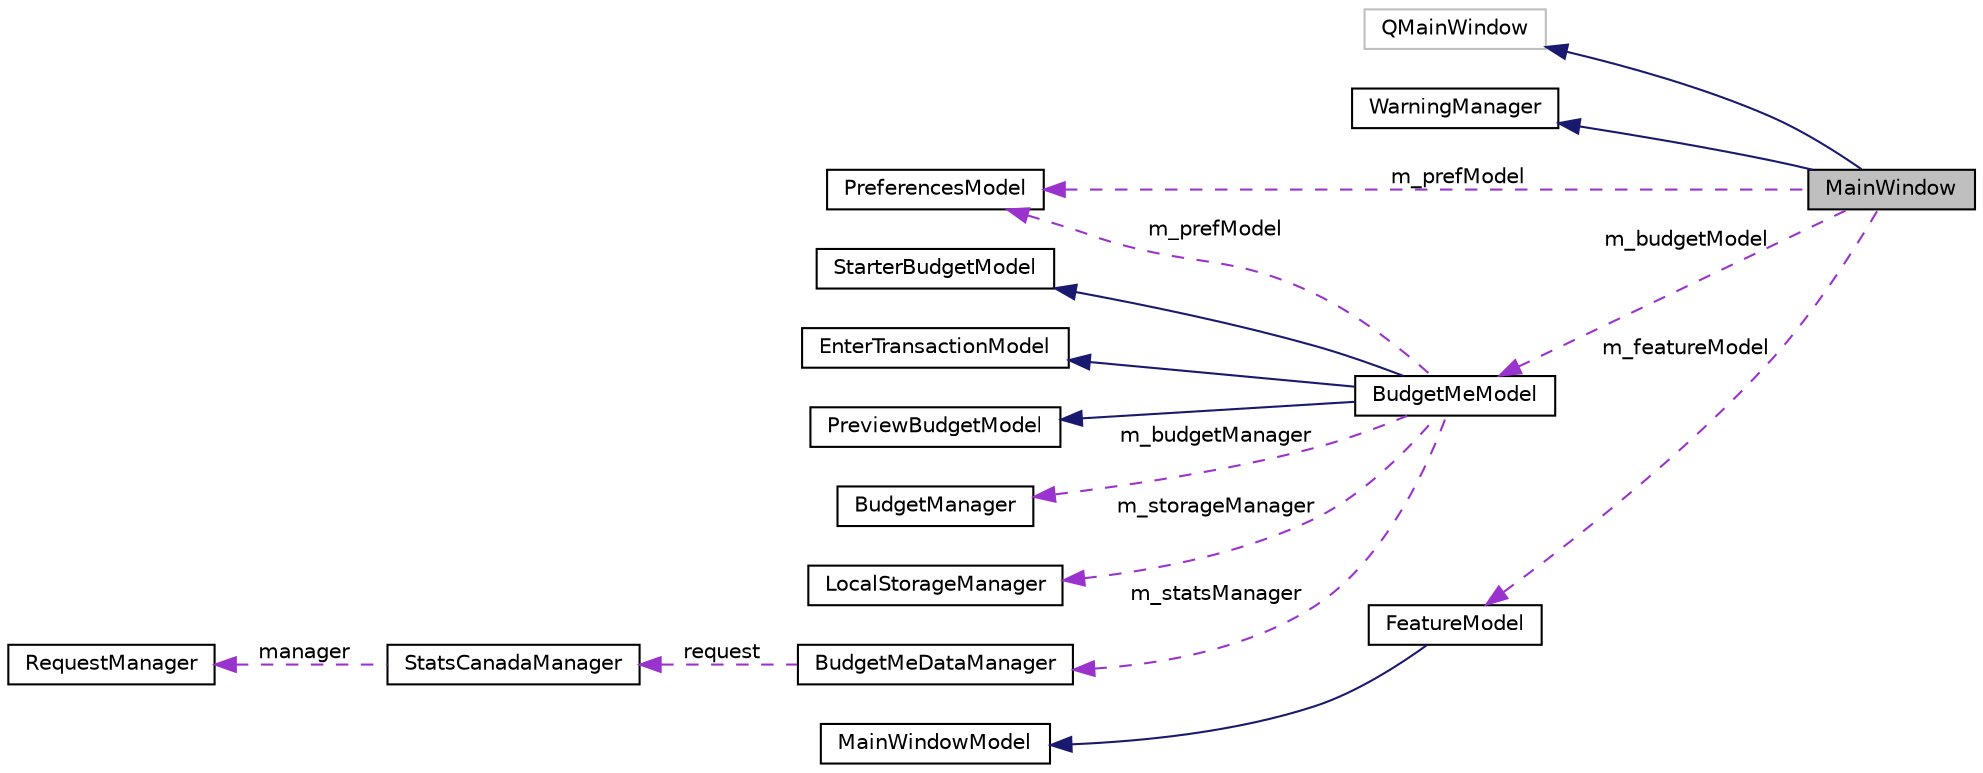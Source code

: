digraph "MainWindow"
{
 // LATEX_PDF_SIZE
  edge [fontname="Helvetica",fontsize="10",labelfontname="Helvetica",labelfontsize="10"];
  node [fontname="Helvetica",fontsize="10",shape=record];
  rankdir="LR";
  Node1 [label="MainWindow",height=0.2,width=0.4,color="black", fillcolor="grey75", style="filled", fontcolor="black",tooltip="Authenticated user window."];
  Node2 -> Node1 [dir="back",color="midnightblue",fontsize="10",style="solid",fontname="Helvetica"];
  Node2 [label="QMainWindow",height=0.2,width=0.4,color="grey75", fillcolor="white", style="filled",tooltip=" "];
  Node3 -> Node1 [dir="back",color="midnightblue",fontsize="10",style="solid",fontname="Helvetica"];
  Node3 [label="WarningManager",height=0.2,width=0.4,color="black", fillcolor="white", style="filled",URL="$classWarningManager.html",tooltip=" "];
  Node4 -> Node1 [dir="back",color="darkorchid3",fontsize="10",style="dashed",label=" m_prefModel" ,fontname="Helvetica"];
  Node4 [label="PreferencesModel",height=0.2,width=0.4,color="black", fillcolor="white", style="filled",URL="$classPreferencesModel.html",tooltip=" "];
  Node5 -> Node1 [dir="back",color="darkorchid3",fontsize="10",style="dashed",label=" m_budgetModel" ,fontname="Helvetica"];
  Node5 [label="BudgetMeModel",height=0.2,width=0.4,color="black", fillcolor="white", style="filled",URL="$classBudgetMeModel.html",tooltip=" "];
  Node6 -> Node5 [dir="back",color="midnightblue",fontsize="10",style="solid",fontname="Helvetica"];
  Node6 [label="StarterBudgetModel",height=0.2,width=0.4,color="black", fillcolor="white", style="filled",URL="$classStarterBudgetModel.html",tooltip=" "];
  Node7 -> Node5 [dir="back",color="midnightblue",fontsize="10",style="solid",fontname="Helvetica"];
  Node7 [label="EnterTransactionModel",height=0.2,width=0.4,color="black", fillcolor="white", style="filled",URL="$classEnterTransactionModel.html",tooltip=" "];
  Node8 -> Node5 [dir="back",color="midnightblue",fontsize="10",style="solid",fontname="Helvetica"];
  Node8 [label="PreviewBudgetModel",height=0.2,width=0.4,color="black", fillcolor="white", style="filled",URL="$classPreviewBudgetModel.html",tooltip=" "];
  Node9 -> Node5 [dir="back",color="darkorchid3",fontsize="10",style="dashed",label=" m_budgetManager" ,fontname="Helvetica"];
  Node9 [label="BudgetManager",height=0.2,width=0.4,color="black", fillcolor="white", style="filled",URL="$classBudgetManager.html",tooltip="BudgetMe Algorithms."];
  Node4 -> Node5 [dir="back",color="darkorchid3",fontsize="10",style="dashed",label=" m_prefModel" ,fontname="Helvetica"];
  Node10 -> Node5 [dir="back",color="darkorchid3",fontsize="10",style="dashed",label=" m_storageManager" ,fontname="Helvetica"];
  Node10 [label="LocalStorageManager",height=0.2,width=0.4,color="black", fillcolor="white", style="filled",URL="$classLocalStorageManager.html",tooltip="Interface for database models."];
  Node11 -> Node5 [dir="back",color="darkorchid3",fontsize="10",style="dashed",label=" m_statsManager" ,fontname="Helvetica"];
  Node11 [label="BudgetMeDataManager",height=0.2,width=0.4,color="black", fillcolor="white", style="filled",URL="$classBudgetMeDataManager.html",tooltip="An object that will retrieve data specifically for BudgetMe."];
  Node12 -> Node11 [dir="back",color="darkorchid3",fontsize="10",style="dashed",label=" request" ,fontname="Helvetica"];
  Node12 [label="StatsCanadaManager",height=0.2,width=0.4,color="black", fillcolor="white", style="filled",URL="$classStatsCanadaManager.html",tooltip="An object that will retrieve data from Statisitcs Canada."];
  Node13 -> Node12 [dir="back",color="darkorchid3",fontsize="10",style="dashed",label=" manager" ,fontname="Helvetica"];
  Node13 [label="RequestManager",height=0.2,width=0.4,color="black", fillcolor="white", style="filled",URL="$classRequestManager.html",tooltip="Makes a request to an API."];
  Node14 -> Node1 [dir="back",color="darkorchid3",fontsize="10",style="dashed",label=" m_featureModel" ,fontname="Helvetica"];
  Node14 [label="FeatureModel",height=0.2,width=0.4,color="black", fillcolor="white", style="filled",URL="$classFeatureModel.html",tooltip=" "];
  Node15 -> Node14 [dir="back",color="midnightblue",fontsize="10",style="solid",fontname="Helvetica"];
  Node15 [label="MainWindowModel",height=0.2,width=0.4,color="black", fillcolor="white", style="filled",URL="$classMainWindowModel.html",tooltip=" "];
}
